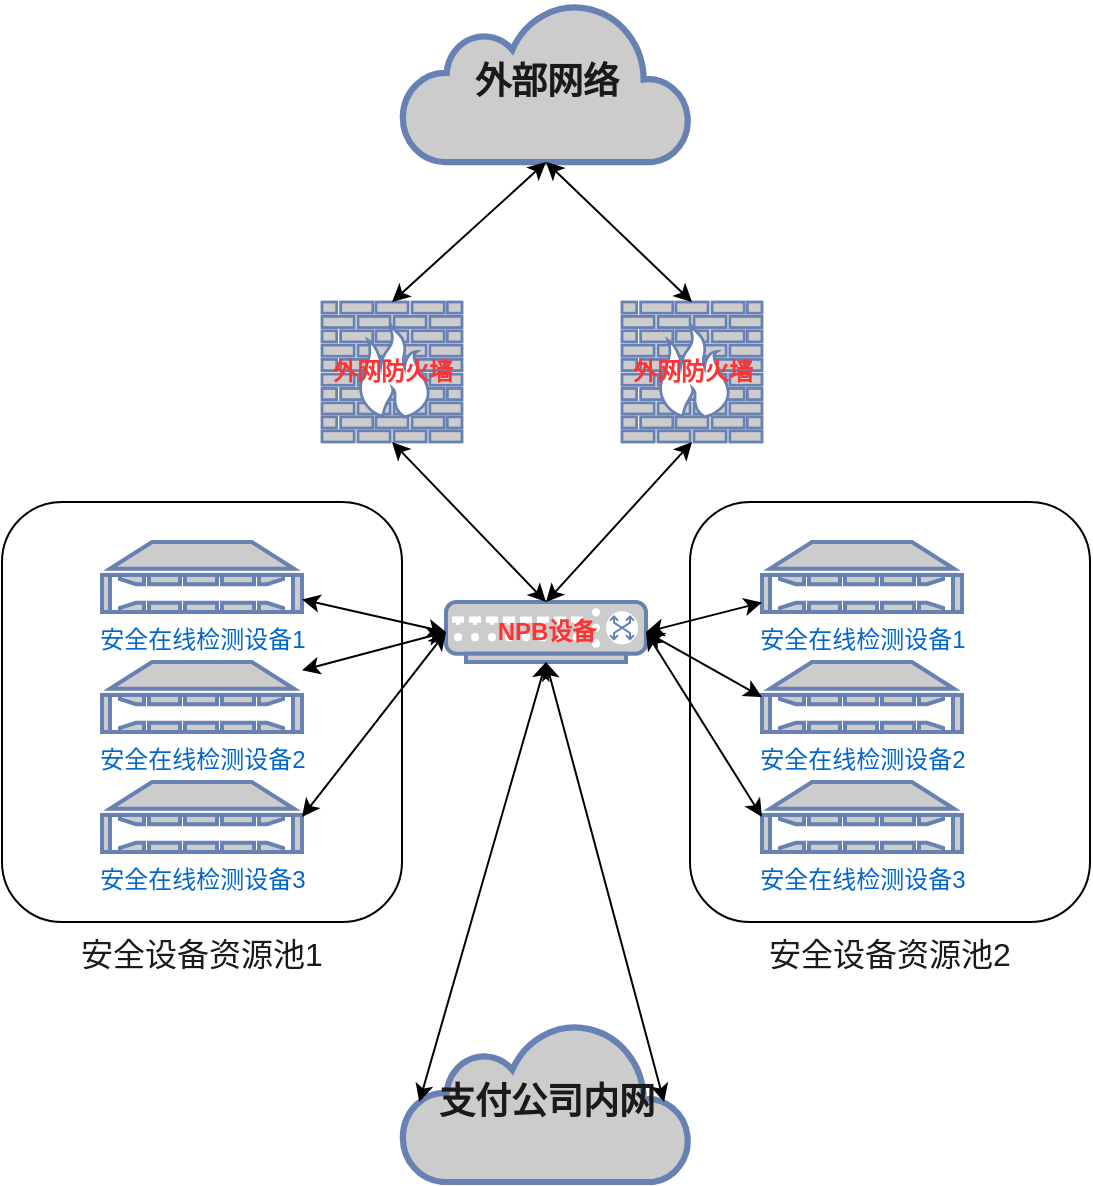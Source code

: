 <mxfile version="15.5.9" type="github">
  <diagram name="Page-1" id="bfe91b75-5d2c-26a0-9c1d-138518896778">
    <mxGraphModel dx="1422" dy="794" grid="1" gridSize="10" guides="1" tooltips="1" connect="1" arrows="1" fold="1" page="1" pageScale="1" pageWidth="1100" pageHeight="850" background="none" math="0" shadow="0">
      <root>
        <mxCell id="0" />
        <mxCell id="1" parent="0" />
        <mxCell id="Ba882-5L1owNX3IlnAx7-25" value="安全设备资源池2" style="rounded=1;whiteSpace=wrap;html=1;fontSize=16;fontColor=#1A1A1A;labelPosition=center;verticalLabelPosition=bottom;align=center;verticalAlign=top;" vertex="1" parent="1">
          <mxGeometry x="404" y="310" width="200" height="210" as="geometry" />
        </mxCell>
        <mxCell id="Ba882-5L1owNX3IlnAx7-24" value="安全设备资源池1" style="rounded=1;whiteSpace=wrap;html=1;fontSize=16;fontColor=#1A1A1A;labelPosition=center;verticalLabelPosition=bottom;align=center;verticalAlign=top;" vertex="1" parent="1">
          <mxGeometry x="60" y="310" width="200" height="210" as="geometry" />
        </mxCell>
        <mxCell id="Ba882-5L1owNX3IlnAx7-1" value="&lt;font style=&quot;font-size: 18px&quot; color=&quot;#1a1a1a&quot;&gt;&lt;b&gt;外部网络&lt;/b&gt;&lt;/font&gt;" style="html=1;outlineConnect=0;fillColor=#CCCCCC;strokeColor=#6881B3;gradientColor=none;gradientDirection=north;strokeWidth=2;shape=mxgraph.networks.cloud;fontColor=#ffffff;" vertex="1" parent="1">
          <mxGeometry x="260" y="60" width="144" height="80" as="geometry" />
        </mxCell>
        <mxCell id="Ba882-5L1owNX3IlnAx7-2" value="外网防火墙" style="fontColor=#FF3333;verticalAlign=middle;verticalLabelPosition=middle;labelPosition=center;align=center;html=1;outlineConnect=0;fillColor=#CCCCCC;strokeColor=#6881B3;gradientColor=none;gradientDirection=north;strokeWidth=2;shape=mxgraph.networks.firewall;fontStyle=1" vertex="1" parent="1">
          <mxGeometry x="220" y="210" width="70" height="70" as="geometry" />
        </mxCell>
        <mxCell id="Ba882-5L1owNX3IlnAx7-3" value="外网防火墙" style="fontColor=#FF3333;verticalAlign=middle;verticalLabelPosition=middle;labelPosition=center;align=center;html=1;outlineConnect=0;fillColor=#CCCCCC;strokeColor=#6881B3;gradientColor=none;gradientDirection=north;strokeWidth=2;shape=mxgraph.networks.firewall;fontStyle=1" vertex="1" parent="1">
          <mxGeometry x="370" y="210" width="70" height="70" as="geometry" />
        </mxCell>
        <mxCell id="Ba882-5L1owNX3IlnAx7-4" value="安全在线检测设备1" style="fontColor=#0066CC;verticalAlign=top;verticalLabelPosition=bottom;labelPosition=center;align=center;html=1;outlineConnect=0;fillColor=#CCCCCC;strokeColor=#6881B3;gradientColor=none;gradientDirection=north;strokeWidth=2;shape=mxgraph.networks.nas_filer;" vertex="1" parent="1">
          <mxGeometry x="110" y="330" width="100" height="35" as="geometry" />
        </mxCell>
        <mxCell id="Ba882-5L1owNX3IlnAx7-5" value="NPB设备" style="fontColor=#FF3333;verticalAlign=middle;verticalLabelPosition=middle;labelPosition=center;align=center;html=1;outlineConnect=0;fillColor=#CCCCCC;strokeColor=#6881B3;gradientColor=none;gradientDirection=north;strokeWidth=2;shape=mxgraph.networks.switch;fontStyle=1" vertex="1" parent="1">
          <mxGeometry x="282" y="360" width="100" height="30" as="geometry" />
        </mxCell>
        <mxCell id="Ba882-5L1owNX3IlnAx7-6" value="安全在线检测设备2" style="fontColor=#0066CC;verticalAlign=top;verticalLabelPosition=bottom;labelPosition=center;align=center;html=1;outlineConnect=0;fillColor=#CCCCCC;strokeColor=#6881B3;gradientColor=none;gradientDirection=north;strokeWidth=2;shape=mxgraph.networks.nas_filer;" vertex="1" parent="1">
          <mxGeometry x="110" y="390" width="100" height="35" as="geometry" />
        </mxCell>
        <mxCell id="Ba882-5L1owNX3IlnAx7-7" value="安全在线检测设备3" style="fontColor=#0066CC;verticalAlign=top;verticalLabelPosition=bottom;labelPosition=center;align=center;html=1;outlineConnect=0;fillColor=#CCCCCC;strokeColor=#6881B3;gradientColor=none;gradientDirection=north;strokeWidth=2;shape=mxgraph.networks.nas_filer;" vertex="1" parent="1">
          <mxGeometry x="110" y="450" width="100" height="35" as="geometry" />
        </mxCell>
        <mxCell id="Ba882-5L1owNX3IlnAx7-9" value="" style="endArrow=classic;startArrow=classic;html=1;rounded=0;exitX=0.5;exitY=1;exitDx=0;exitDy=0;exitPerimeter=0;entryX=0.5;entryY=0;entryDx=0;entryDy=0;entryPerimeter=0;" edge="1" parent="1" source="Ba882-5L1owNX3IlnAx7-1" target="Ba882-5L1owNX3IlnAx7-2">
          <mxGeometry width="50" height="50" relative="1" as="geometry">
            <mxPoint x="520" y="430" as="sourcePoint" />
            <mxPoint x="570" y="380" as="targetPoint" />
          </mxGeometry>
        </mxCell>
        <mxCell id="Ba882-5L1owNX3IlnAx7-10" value="" style="endArrow=classic;startArrow=classic;html=1;rounded=0;exitX=0.5;exitY=1;exitDx=0;exitDy=0;exitPerimeter=0;entryX=0.5;entryY=0;entryDx=0;entryDy=0;entryPerimeter=0;" edge="1" parent="1" source="Ba882-5L1owNX3IlnAx7-1" target="Ba882-5L1owNX3IlnAx7-3">
          <mxGeometry width="50" height="50" relative="1" as="geometry">
            <mxPoint x="342" y="150" as="sourcePoint" />
            <mxPoint x="280" y="220" as="targetPoint" />
          </mxGeometry>
        </mxCell>
        <mxCell id="Ba882-5L1owNX3IlnAx7-11" value="" style="endArrow=classic;startArrow=classic;html=1;rounded=0;exitX=0.5;exitY=1;exitDx=0;exitDy=0;exitPerimeter=0;entryX=0.5;entryY=0;entryDx=0;entryDy=0;entryPerimeter=0;" edge="1" parent="1" source="Ba882-5L1owNX3IlnAx7-2" target="Ba882-5L1owNX3IlnAx7-5">
          <mxGeometry width="50" height="50" relative="1" as="geometry">
            <mxPoint x="342" y="150" as="sourcePoint" />
            <mxPoint x="280" y="220" as="targetPoint" />
          </mxGeometry>
        </mxCell>
        <mxCell id="Ba882-5L1owNX3IlnAx7-12" value="" style="endArrow=classic;startArrow=classic;html=1;rounded=0;exitX=0.5;exitY=1;exitDx=0;exitDy=0;exitPerimeter=0;entryX=0.5;entryY=0;entryDx=0;entryDy=0;entryPerimeter=0;" edge="1" parent="1" source="Ba882-5L1owNX3IlnAx7-3" target="Ba882-5L1owNX3IlnAx7-5">
          <mxGeometry width="50" height="50" relative="1" as="geometry">
            <mxPoint x="404" y="335" as="sourcePoint" />
            <mxPoint x="466" y="385" as="targetPoint" />
          </mxGeometry>
        </mxCell>
        <mxCell id="Ba882-5L1owNX3IlnAx7-13" value="" style="endArrow=classic;startArrow=classic;html=1;rounded=0;entryX=0;entryY=0.5;entryDx=0;entryDy=0;entryPerimeter=0;" edge="1" parent="1" source="Ba882-5L1owNX3IlnAx7-4" target="Ba882-5L1owNX3IlnAx7-5">
          <mxGeometry width="50" height="50" relative="1" as="geometry">
            <mxPoint x="210" y="310" as="sourcePoint" />
            <mxPoint x="272" y="360" as="targetPoint" />
          </mxGeometry>
        </mxCell>
        <mxCell id="Ba882-5L1owNX3IlnAx7-14" value="" style="endArrow=classic;startArrow=classic;html=1;rounded=0;entryX=0;entryY=0.5;entryDx=0;entryDy=0;entryPerimeter=0;" edge="1" parent="1" source="Ba882-5L1owNX3IlnAx7-6" target="Ba882-5L1owNX3IlnAx7-5">
          <mxGeometry width="50" height="50" relative="1" as="geometry">
            <mxPoint x="220" y="368.77" as="sourcePoint" />
            <mxPoint x="292" y="385" as="targetPoint" />
          </mxGeometry>
        </mxCell>
        <mxCell id="Ba882-5L1owNX3IlnAx7-15" value="" style="endArrow=classic;startArrow=classic;html=1;rounded=0;entryX=0;entryY=0.5;entryDx=0;entryDy=0;entryPerimeter=0;exitX=1;exitY=0.5;exitDx=0;exitDy=0;exitPerimeter=0;" edge="1" parent="1" source="Ba882-5L1owNX3IlnAx7-7" target="Ba882-5L1owNX3IlnAx7-5">
          <mxGeometry width="50" height="50" relative="1" as="geometry">
            <mxPoint x="220" y="401.23" as="sourcePoint" />
            <mxPoint x="292" y="385" as="targetPoint" />
          </mxGeometry>
        </mxCell>
        <mxCell id="Ba882-5L1owNX3IlnAx7-17" value="&lt;font color=&quot;#1a1a1a&quot; size=&quot;1&quot;&gt;&lt;b style=&quot;font-size: 18px&quot;&gt;支付公司内网&lt;/b&gt;&lt;/font&gt;" style="html=1;outlineConnect=0;fillColor=#CCCCCC;strokeColor=#6881B3;gradientColor=none;gradientDirection=north;strokeWidth=2;shape=mxgraph.networks.cloud;fontColor=#ffffff;" vertex="1" parent="1">
          <mxGeometry x="260" y="570" width="144" height="80" as="geometry" />
        </mxCell>
        <mxCell id="Ba882-5L1owNX3IlnAx7-18" value="安全在线检测设备1" style="fontColor=#0066CC;verticalAlign=top;verticalLabelPosition=bottom;labelPosition=center;align=center;html=1;outlineConnect=0;fillColor=#CCCCCC;strokeColor=#6881B3;gradientColor=none;gradientDirection=north;strokeWidth=2;shape=mxgraph.networks.nas_filer;" vertex="1" parent="1">
          <mxGeometry x="440" y="330" width="100" height="35" as="geometry" />
        </mxCell>
        <mxCell id="Ba882-5L1owNX3IlnAx7-19" value="安全在线检测设备2" style="fontColor=#0066CC;verticalAlign=top;verticalLabelPosition=bottom;labelPosition=center;align=center;html=1;outlineConnect=0;fillColor=#CCCCCC;strokeColor=#6881B3;gradientColor=none;gradientDirection=north;strokeWidth=2;shape=mxgraph.networks.nas_filer;" vertex="1" parent="1">
          <mxGeometry x="440" y="390" width="100" height="35" as="geometry" />
        </mxCell>
        <mxCell id="Ba882-5L1owNX3IlnAx7-20" value="安全在线检测设备3" style="fontColor=#0066CC;verticalAlign=top;verticalLabelPosition=bottom;labelPosition=center;align=center;html=1;outlineConnect=0;fillColor=#CCCCCC;strokeColor=#6881B3;gradientColor=none;gradientDirection=north;strokeWidth=2;shape=mxgraph.networks.nas_filer;" vertex="1" parent="1">
          <mxGeometry x="440" y="450" width="100" height="35" as="geometry" />
        </mxCell>
        <mxCell id="Ba882-5L1owNX3IlnAx7-21" value="" style="endArrow=classic;startArrow=classic;html=1;rounded=0;entryX=1;entryY=0.5;entryDx=0;entryDy=0;entryPerimeter=0;exitX=0;exitY=0.5;exitDx=0;exitDy=0;exitPerimeter=0;" edge="1" parent="1" source="Ba882-5L1owNX3IlnAx7-19" target="Ba882-5L1owNX3IlnAx7-5">
          <mxGeometry width="50" height="50" relative="1" as="geometry">
            <mxPoint x="612" y="375" as="sourcePoint" />
            <mxPoint x="540" y="310" as="targetPoint" />
          </mxGeometry>
        </mxCell>
        <mxCell id="Ba882-5L1owNX3IlnAx7-22" value="" style="endArrow=classic;startArrow=classic;html=1;rounded=0;entryX=1;entryY=0.5;entryDx=0;entryDy=0;entryPerimeter=0;" edge="1" parent="1" source="Ba882-5L1owNX3IlnAx7-18" target="Ba882-5L1owNX3IlnAx7-5">
          <mxGeometry width="50" height="50" relative="1" as="geometry">
            <mxPoint x="612" y="375" as="sourcePoint" />
            <mxPoint x="550" y="368.77" as="targetPoint" />
          </mxGeometry>
        </mxCell>
        <mxCell id="Ba882-5L1owNX3IlnAx7-23" value="" style="endArrow=classic;startArrow=classic;html=1;rounded=0;entryX=1;entryY=0.5;entryDx=0;entryDy=0;entryPerimeter=0;exitX=0;exitY=0.5;exitDx=0;exitDy=0;exitPerimeter=0;" edge="1" parent="1" source="Ba882-5L1owNX3IlnAx7-20" target="Ba882-5L1owNX3IlnAx7-5">
          <mxGeometry width="50" height="50" relative="1" as="geometry">
            <mxPoint x="612" y="375" as="sourcePoint" />
            <mxPoint x="550" y="401.23" as="targetPoint" />
          </mxGeometry>
        </mxCell>
        <mxCell id="Ba882-5L1owNX3IlnAx7-26" value="" style="endArrow=classic;startArrow=classic;html=1;rounded=0;fontSize=16;fontColor=#1A1A1A;entryX=0.5;entryY=1;entryDx=0;entryDy=0;entryPerimeter=0;exitX=0.06;exitY=0.5;exitDx=0;exitDy=0;exitPerimeter=0;" edge="1" parent="1" source="Ba882-5L1owNX3IlnAx7-17" target="Ba882-5L1owNX3IlnAx7-5">
          <mxGeometry width="50" height="50" relative="1" as="geometry">
            <mxPoint x="290" y="520" as="sourcePoint" />
            <mxPoint x="340" y="470" as="targetPoint" />
          </mxGeometry>
        </mxCell>
        <mxCell id="Ba882-5L1owNX3IlnAx7-27" value="" style="endArrow=classic;startArrow=classic;html=1;rounded=0;fontSize=16;fontColor=#1A1A1A;exitX=0.5;exitY=1;exitDx=0;exitDy=0;exitPerimeter=0;entryX=0.91;entryY=0.5;entryDx=0;entryDy=0;entryPerimeter=0;" edge="1" parent="1" source="Ba882-5L1owNX3IlnAx7-5" target="Ba882-5L1owNX3IlnAx7-17">
          <mxGeometry width="50" height="50" relative="1" as="geometry">
            <mxPoint x="550" y="380" as="sourcePoint" />
            <mxPoint x="600" y="330" as="targetPoint" />
          </mxGeometry>
        </mxCell>
      </root>
    </mxGraphModel>
  </diagram>
</mxfile>
